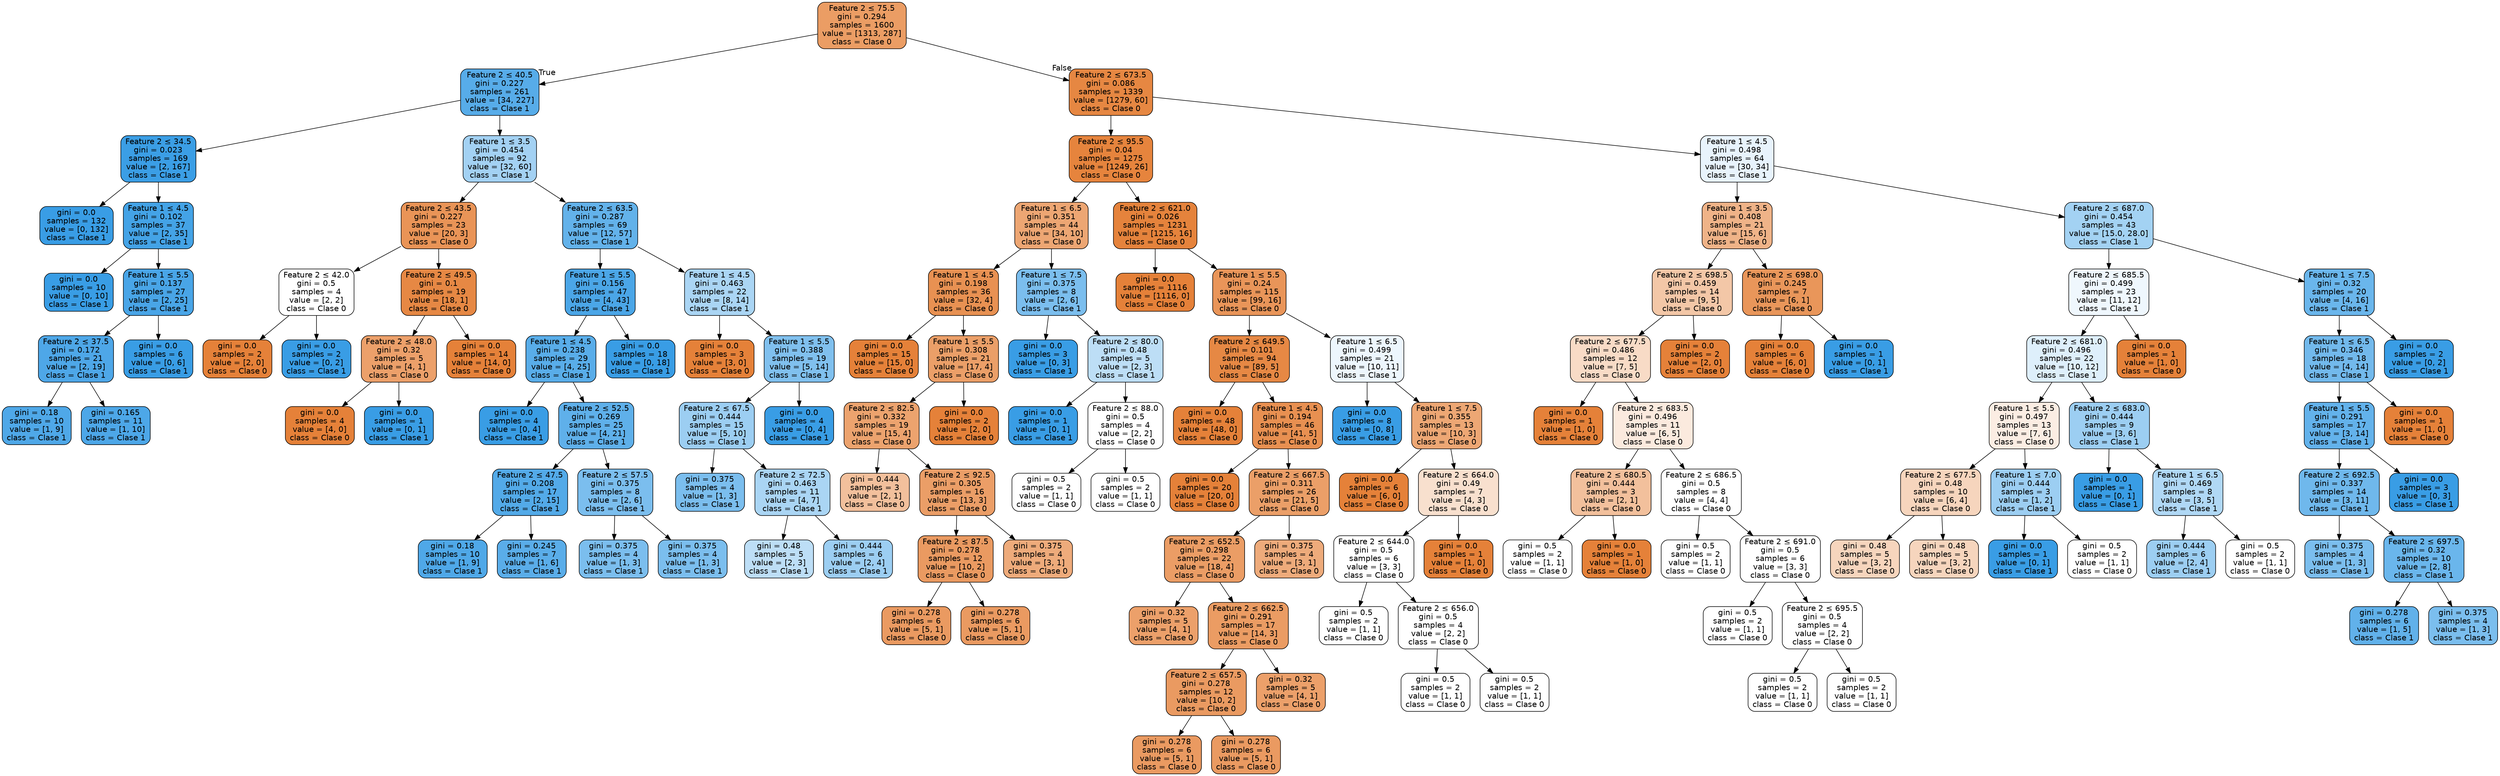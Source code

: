 digraph Tree {
node [shape=box, style="filled, rounded", color="black", fontname="helvetica"] ;
edge [fontname="helvetica"] ;
0 [label=<Feature 2 &le; 75.5<br/>gini = 0.294<br/>samples = 1600<br/>value = [1313, 287]<br/>class = Clase 0>, fillcolor="#eb9d64"] ;
1 [label=<Feature 2 &le; 40.5<br/>gini = 0.227<br/>samples = 261<br/>value = [34, 227]<br/>class = Clase 1>, fillcolor="#57ace9"] ;
0 -> 1 [labeldistance=2.5, labelangle=45, headlabel="True"] ;
2 [label=<Feature 2 &le; 34.5<br/>gini = 0.023<br/>samples = 169<br/>value = [2, 167]<br/>class = Clase 1>, fillcolor="#3b9ee5"] ;
1 -> 2 ;
3 [label=<gini = 0.0<br/>samples = 132<br/>value = [0, 132]<br/>class = Clase 1>, fillcolor="#399de5"] ;
2 -> 3 ;
4 [label=<Feature 1 &le; 4.5<br/>gini = 0.102<br/>samples = 37<br/>value = [2, 35]<br/>class = Clase 1>, fillcolor="#44a3e6"] ;
2 -> 4 ;
5 [label=<gini = 0.0<br/>samples = 10<br/>value = [0, 10]<br/>class = Clase 1>, fillcolor="#399de5"] ;
4 -> 5 ;
6 [label=<Feature 1 &le; 5.5<br/>gini = 0.137<br/>samples = 27<br/>value = [2, 25]<br/>class = Clase 1>, fillcolor="#49a5e7"] ;
4 -> 6 ;
7 [label=<Feature 2 &le; 37.5<br/>gini = 0.172<br/>samples = 21<br/>value = [2, 19]<br/>class = Clase 1>, fillcolor="#4ea7e8"] ;
6 -> 7 ;
8 [label=<gini = 0.18<br/>samples = 10<br/>value = [1, 9]<br/>class = Clase 1>, fillcolor="#4fa8e8"] ;
7 -> 8 ;
9 [label=<gini = 0.165<br/>samples = 11<br/>value = [1, 10]<br/>class = Clase 1>, fillcolor="#4da7e8"] ;
7 -> 9 ;
10 [label=<gini = 0.0<br/>samples = 6<br/>value = [0, 6]<br/>class = Clase 1>, fillcolor="#399de5"] ;
6 -> 10 ;
11 [label=<Feature 1 &le; 3.5<br/>gini = 0.454<br/>samples = 92<br/>value = [32, 60]<br/>class = Clase 1>, fillcolor="#a3d1f3"] ;
1 -> 11 ;
12 [label=<Feature 2 &le; 43.5<br/>gini = 0.227<br/>samples = 23<br/>value = [20, 3]<br/>class = Clase 0>, fillcolor="#e99457"] ;
11 -> 12 ;
13 [label=<Feature 2 &le; 42.0<br/>gini = 0.5<br/>samples = 4<br/>value = [2, 2]<br/>class = Clase 0>, fillcolor="#ffffff"] ;
12 -> 13 ;
14 [label=<gini = 0.0<br/>samples = 2<br/>value = [2, 0]<br/>class = Clase 0>, fillcolor="#e58139"] ;
13 -> 14 ;
15 [label=<gini = 0.0<br/>samples = 2<br/>value = [0, 2]<br/>class = Clase 1>, fillcolor="#399de5"] ;
13 -> 15 ;
16 [label=<Feature 2 &le; 49.5<br/>gini = 0.1<br/>samples = 19<br/>value = [18, 1]<br/>class = Clase 0>, fillcolor="#e68844"] ;
12 -> 16 ;
17 [label=<Feature 2 &le; 48.0<br/>gini = 0.32<br/>samples = 5<br/>value = [4, 1]<br/>class = Clase 0>, fillcolor="#eca06a"] ;
16 -> 17 ;
18 [label=<gini = 0.0<br/>samples = 4<br/>value = [4, 0]<br/>class = Clase 0>, fillcolor="#e58139"] ;
17 -> 18 ;
19 [label=<gini = 0.0<br/>samples = 1<br/>value = [0, 1]<br/>class = Clase 1>, fillcolor="#399de5"] ;
17 -> 19 ;
20 [label=<gini = 0.0<br/>samples = 14<br/>value = [14, 0]<br/>class = Clase 0>, fillcolor="#e58139"] ;
16 -> 20 ;
21 [label=<Feature 2 &le; 63.5<br/>gini = 0.287<br/>samples = 69<br/>value = [12, 57]<br/>class = Clase 1>, fillcolor="#63b2ea"] ;
11 -> 21 ;
22 [label=<Feature 1 &le; 5.5<br/>gini = 0.156<br/>samples = 47<br/>value = [4, 43]<br/>class = Clase 1>, fillcolor="#4ba6e7"] ;
21 -> 22 ;
23 [label=<Feature 1 &le; 4.5<br/>gini = 0.238<br/>samples = 29<br/>value = [4, 25]<br/>class = Clase 1>, fillcolor="#59ade9"] ;
22 -> 23 ;
24 [label=<gini = 0.0<br/>samples = 4<br/>value = [0, 4]<br/>class = Clase 1>, fillcolor="#399de5"] ;
23 -> 24 ;
25 [label=<Feature 2 &le; 52.5<br/>gini = 0.269<br/>samples = 25<br/>value = [4, 21]<br/>class = Clase 1>, fillcolor="#5fb0ea"] ;
23 -> 25 ;
26 [label=<Feature 2 &le; 47.5<br/>gini = 0.208<br/>samples = 17<br/>value = [2, 15]<br/>class = Clase 1>, fillcolor="#53aae8"] ;
25 -> 26 ;
27 [label=<gini = 0.18<br/>samples = 10<br/>value = [1, 9]<br/>class = Clase 1>, fillcolor="#4fa8e8"] ;
26 -> 27 ;
28 [label=<gini = 0.245<br/>samples = 7<br/>value = [1, 6]<br/>class = Clase 1>, fillcolor="#5aade9"] ;
26 -> 28 ;
29 [label=<Feature 2 &le; 57.5<br/>gini = 0.375<br/>samples = 8<br/>value = [2, 6]<br/>class = Clase 1>, fillcolor="#7bbeee"] ;
25 -> 29 ;
30 [label=<gini = 0.375<br/>samples = 4<br/>value = [1, 3]<br/>class = Clase 1>, fillcolor="#7bbeee"] ;
29 -> 30 ;
31 [label=<gini = 0.375<br/>samples = 4<br/>value = [1, 3]<br/>class = Clase 1>, fillcolor="#7bbeee"] ;
29 -> 31 ;
32 [label=<gini = 0.0<br/>samples = 18<br/>value = [0, 18]<br/>class = Clase 1>, fillcolor="#399de5"] ;
22 -> 32 ;
33 [label=<Feature 1 &le; 4.5<br/>gini = 0.463<br/>samples = 22<br/>value = [8, 14]<br/>class = Clase 1>, fillcolor="#aad5f4"] ;
21 -> 33 ;
34 [label=<gini = 0.0<br/>samples = 3<br/>value = [3, 0]<br/>class = Clase 0>, fillcolor="#e58139"] ;
33 -> 34 ;
35 [label=<Feature 1 &le; 5.5<br/>gini = 0.388<br/>samples = 19<br/>value = [5, 14]<br/>class = Clase 1>, fillcolor="#80c0ee"] ;
33 -> 35 ;
36 [label=<Feature 2 &le; 67.5<br/>gini = 0.444<br/>samples = 15<br/>value = [5, 10]<br/>class = Clase 1>, fillcolor="#9ccef2"] ;
35 -> 36 ;
37 [label=<gini = 0.375<br/>samples = 4<br/>value = [1, 3]<br/>class = Clase 1>, fillcolor="#7bbeee"] ;
36 -> 37 ;
38 [label=<Feature 2 &le; 72.5<br/>gini = 0.463<br/>samples = 11<br/>value = [4, 7]<br/>class = Clase 1>, fillcolor="#aad5f4"] ;
36 -> 38 ;
39 [label=<gini = 0.48<br/>samples = 5<br/>value = [2, 3]<br/>class = Clase 1>, fillcolor="#bddef6"] ;
38 -> 39 ;
40 [label=<gini = 0.444<br/>samples = 6<br/>value = [2, 4]<br/>class = Clase 1>, fillcolor="#9ccef2"] ;
38 -> 40 ;
41 [label=<gini = 0.0<br/>samples = 4<br/>value = [0, 4]<br/>class = Clase 1>, fillcolor="#399de5"] ;
35 -> 41 ;
42 [label=<Feature 2 &le; 673.5<br/>gini = 0.086<br/>samples = 1339<br/>value = [1279, 60]<br/>class = Clase 0>, fillcolor="#e68742"] ;
0 -> 42 [labeldistance=2.5, labelangle=-45, headlabel="False"] ;
43 [label=<Feature 2 &le; 95.5<br/>gini = 0.04<br/>samples = 1275<br/>value = [1249, 26]<br/>class = Clase 0>, fillcolor="#e6843d"] ;
42 -> 43 ;
44 [label=<Feature 1 &le; 6.5<br/>gini = 0.351<br/>samples = 44<br/>value = [34, 10]<br/>class = Clase 0>, fillcolor="#eda673"] ;
43 -> 44 ;
45 [label=<Feature 1 &le; 4.5<br/>gini = 0.198<br/>samples = 36<br/>value = [32, 4]<br/>class = Clase 0>, fillcolor="#e89152"] ;
44 -> 45 ;
46 [label=<gini = 0.0<br/>samples = 15<br/>value = [15, 0]<br/>class = Clase 0>, fillcolor="#e58139"] ;
45 -> 46 ;
47 [label=<Feature 1 &le; 5.5<br/>gini = 0.308<br/>samples = 21<br/>value = [17, 4]<br/>class = Clase 0>, fillcolor="#eb9f68"] ;
45 -> 47 ;
48 [label=<Feature 2 &le; 82.5<br/>gini = 0.332<br/>samples = 19<br/>value = [15, 4]<br/>class = Clase 0>, fillcolor="#eca36e"] ;
47 -> 48 ;
49 [label=<gini = 0.444<br/>samples = 3<br/>value = [2, 1]<br/>class = Clase 0>, fillcolor="#f2c09c"] ;
48 -> 49 ;
50 [label=<Feature 2 &le; 92.5<br/>gini = 0.305<br/>samples = 16<br/>value = [13, 3]<br/>class = Clase 0>, fillcolor="#eb9e67"] ;
48 -> 50 ;
51 [label=<Feature 2 &le; 87.5<br/>gini = 0.278<br/>samples = 12<br/>value = [10, 2]<br/>class = Clase 0>, fillcolor="#ea9a61"] ;
50 -> 51 ;
52 [label=<gini = 0.278<br/>samples = 6<br/>value = [5, 1]<br/>class = Clase 0>, fillcolor="#ea9a61"] ;
51 -> 52 ;
53 [label=<gini = 0.278<br/>samples = 6<br/>value = [5, 1]<br/>class = Clase 0>, fillcolor="#ea9a61"] ;
51 -> 53 ;
54 [label=<gini = 0.375<br/>samples = 4<br/>value = [3, 1]<br/>class = Clase 0>, fillcolor="#eeab7b"] ;
50 -> 54 ;
55 [label=<gini = 0.0<br/>samples = 2<br/>value = [2, 0]<br/>class = Clase 0>, fillcolor="#e58139"] ;
47 -> 55 ;
56 [label=<Feature 1 &le; 7.5<br/>gini = 0.375<br/>samples = 8<br/>value = [2, 6]<br/>class = Clase 1>, fillcolor="#7bbeee"] ;
44 -> 56 ;
57 [label=<gini = 0.0<br/>samples = 3<br/>value = [0, 3]<br/>class = Clase 1>, fillcolor="#399de5"] ;
56 -> 57 ;
58 [label=<Feature 2 &le; 80.0<br/>gini = 0.48<br/>samples = 5<br/>value = [2, 3]<br/>class = Clase 1>, fillcolor="#bddef6"] ;
56 -> 58 ;
59 [label=<gini = 0.0<br/>samples = 1<br/>value = [0, 1]<br/>class = Clase 1>, fillcolor="#399de5"] ;
58 -> 59 ;
60 [label=<Feature 2 &le; 88.0<br/>gini = 0.5<br/>samples = 4<br/>value = [2, 2]<br/>class = Clase 0>, fillcolor="#ffffff"] ;
58 -> 60 ;
61 [label=<gini = 0.5<br/>samples = 2<br/>value = [1, 1]<br/>class = Clase 0>, fillcolor="#ffffff"] ;
60 -> 61 ;
62 [label=<gini = 0.5<br/>samples = 2<br/>value = [1, 1]<br/>class = Clase 0>, fillcolor="#ffffff"] ;
60 -> 62 ;
63 [label=<Feature 2 &le; 621.0<br/>gini = 0.026<br/>samples = 1231<br/>value = [1215, 16]<br/>class = Clase 0>, fillcolor="#e5833c"] ;
43 -> 63 ;
64 [label=<gini = 0.0<br/>samples = 1116<br/>value = [1116, 0]<br/>class = Clase 0>, fillcolor="#e58139"] ;
63 -> 64 ;
65 [label=<Feature 1 &le; 5.5<br/>gini = 0.24<br/>samples = 115<br/>value = [99, 16]<br/>class = Clase 0>, fillcolor="#e99559"] ;
63 -> 65 ;
66 [label=<Feature 2 &le; 649.5<br/>gini = 0.101<br/>samples = 94<br/>value = [89, 5]<br/>class = Clase 0>, fillcolor="#e68844"] ;
65 -> 66 ;
67 [label=<gini = 0.0<br/>samples = 48<br/>value = [48, 0]<br/>class = Clase 0>, fillcolor="#e58139"] ;
66 -> 67 ;
68 [label=<Feature 1 &le; 4.5<br/>gini = 0.194<br/>samples = 46<br/>value = [41, 5]<br/>class = Clase 0>, fillcolor="#e89051"] ;
66 -> 68 ;
69 [label=<gini = 0.0<br/>samples = 20<br/>value = [20, 0]<br/>class = Clase 0>, fillcolor="#e58139"] ;
68 -> 69 ;
70 [label=<Feature 2 &le; 667.5<br/>gini = 0.311<br/>samples = 26<br/>value = [21, 5]<br/>class = Clase 0>, fillcolor="#eb9f68"] ;
68 -> 70 ;
71 [label=<Feature 2 &le; 652.5<br/>gini = 0.298<br/>samples = 22<br/>value = [18, 4]<br/>class = Clase 0>, fillcolor="#eb9d65"] ;
70 -> 71 ;
72 [label=<gini = 0.32<br/>samples = 5<br/>value = [4, 1]<br/>class = Clase 0>, fillcolor="#eca06a"] ;
71 -> 72 ;
73 [label=<Feature 2 &le; 662.5<br/>gini = 0.291<br/>samples = 17<br/>value = [14, 3]<br/>class = Clase 0>, fillcolor="#eb9c63"] ;
71 -> 73 ;
74 [label=<Feature 2 &le; 657.5<br/>gini = 0.278<br/>samples = 12<br/>value = [10, 2]<br/>class = Clase 0>, fillcolor="#ea9a61"] ;
73 -> 74 ;
75 [label=<gini = 0.278<br/>samples = 6<br/>value = [5, 1]<br/>class = Clase 0>, fillcolor="#ea9a61"] ;
74 -> 75 ;
76 [label=<gini = 0.278<br/>samples = 6<br/>value = [5, 1]<br/>class = Clase 0>, fillcolor="#ea9a61"] ;
74 -> 76 ;
77 [label=<gini = 0.32<br/>samples = 5<br/>value = [4, 1]<br/>class = Clase 0>, fillcolor="#eca06a"] ;
73 -> 77 ;
78 [label=<gini = 0.375<br/>samples = 4<br/>value = [3, 1]<br/>class = Clase 0>, fillcolor="#eeab7b"] ;
70 -> 78 ;
79 [label=<Feature 1 &le; 6.5<br/>gini = 0.499<br/>samples = 21<br/>value = [10, 11]<br/>class = Clase 1>, fillcolor="#edf6fd"] ;
65 -> 79 ;
80 [label=<gini = 0.0<br/>samples = 8<br/>value = [0, 8]<br/>class = Clase 1>, fillcolor="#399de5"] ;
79 -> 80 ;
81 [label=<Feature 1 &le; 7.5<br/>gini = 0.355<br/>samples = 13<br/>value = [10, 3]<br/>class = Clase 0>, fillcolor="#eda774"] ;
79 -> 81 ;
82 [label=<gini = 0.0<br/>samples = 6<br/>value = [6, 0]<br/>class = Clase 0>, fillcolor="#e58139"] ;
81 -> 82 ;
83 [label=<Feature 2 &le; 664.0<br/>gini = 0.49<br/>samples = 7<br/>value = [4, 3]<br/>class = Clase 0>, fillcolor="#f8e0ce"] ;
81 -> 83 ;
84 [label=<Feature 2 &le; 644.0<br/>gini = 0.5<br/>samples = 6<br/>value = [3, 3]<br/>class = Clase 0>, fillcolor="#ffffff"] ;
83 -> 84 ;
85 [label=<gini = 0.5<br/>samples = 2<br/>value = [1, 1]<br/>class = Clase 0>, fillcolor="#ffffff"] ;
84 -> 85 ;
86 [label=<Feature 2 &le; 656.0<br/>gini = 0.5<br/>samples = 4<br/>value = [2, 2]<br/>class = Clase 0>, fillcolor="#ffffff"] ;
84 -> 86 ;
87 [label=<gini = 0.5<br/>samples = 2<br/>value = [1, 1]<br/>class = Clase 0>, fillcolor="#ffffff"] ;
86 -> 87 ;
88 [label=<gini = 0.5<br/>samples = 2<br/>value = [1, 1]<br/>class = Clase 0>, fillcolor="#ffffff"] ;
86 -> 88 ;
89 [label=<gini = 0.0<br/>samples = 1<br/>value = [1, 0]<br/>class = Clase 0>, fillcolor="#e58139"] ;
83 -> 89 ;
90 [label=<Feature 1 &le; 4.5<br/>gini = 0.498<br/>samples = 64<br/>value = [30, 34]<br/>class = Clase 1>, fillcolor="#e8f3fc"] ;
42 -> 90 ;
91 [label=<Feature 1 &le; 3.5<br/>gini = 0.408<br/>samples = 21<br/>value = [15, 6]<br/>class = Clase 0>, fillcolor="#efb388"] ;
90 -> 91 ;
92 [label=<Feature 2 &le; 698.5<br/>gini = 0.459<br/>samples = 14<br/>value = [9, 5]<br/>class = Clase 0>, fillcolor="#f3c7a7"] ;
91 -> 92 ;
93 [label=<Feature 2 &le; 677.5<br/>gini = 0.486<br/>samples = 12<br/>value = [7, 5]<br/>class = Clase 0>, fillcolor="#f8dbc6"] ;
92 -> 93 ;
94 [label=<gini = 0.0<br/>samples = 1<br/>value = [1, 0]<br/>class = Clase 0>, fillcolor="#e58139"] ;
93 -> 94 ;
95 [label=<Feature 2 &le; 683.5<br/>gini = 0.496<br/>samples = 11<br/>value = [6, 5]<br/>class = Clase 0>, fillcolor="#fbeade"] ;
93 -> 95 ;
96 [label=<Feature 2 &le; 680.5<br/>gini = 0.444<br/>samples = 3<br/>value = [2, 1]<br/>class = Clase 0>, fillcolor="#f2c09c"] ;
95 -> 96 ;
97 [label=<gini = 0.5<br/>samples = 2<br/>value = [1, 1]<br/>class = Clase 0>, fillcolor="#ffffff"] ;
96 -> 97 ;
98 [label=<gini = 0.0<br/>samples = 1<br/>value = [1, 0]<br/>class = Clase 0>, fillcolor="#e58139"] ;
96 -> 98 ;
99 [label=<Feature 2 &le; 686.5<br/>gini = 0.5<br/>samples = 8<br/>value = [4, 4]<br/>class = Clase 0>, fillcolor="#ffffff"] ;
95 -> 99 ;
100 [label=<gini = 0.5<br/>samples = 2<br/>value = [1, 1]<br/>class = Clase 0>, fillcolor="#ffffff"] ;
99 -> 100 ;
101 [label=<Feature 2 &le; 691.0<br/>gini = 0.5<br/>samples = 6<br/>value = [3, 3]<br/>class = Clase 0>, fillcolor="#ffffff"] ;
99 -> 101 ;
102 [label=<gini = 0.5<br/>samples = 2<br/>value = [1, 1]<br/>class = Clase 0>, fillcolor="#ffffff"] ;
101 -> 102 ;
103 [label=<Feature 2 &le; 695.5<br/>gini = 0.5<br/>samples = 4<br/>value = [2, 2]<br/>class = Clase 0>, fillcolor="#ffffff"] ;
101 -> 103 ;
104 [label=<gini = 0.5<br/>samples = 2<br/>value = [1, 1]<br/>class = Clase 0>, fillcolor="#ffffff"] ;
103 -> 104 ;
105 [label=<gini = 0.5<br/>samples = 2<br/>value = [1, 1]<br/>class = Clase 0>, fillcolor="#ffffff"] ;
103 -> 105 ;
106 [label=<gini = 0.0<br/>samples = 2<br/>value = [2, 0]<br/>class = Clase 0>, fillcolor="#e58139"] ;
92 -> 106 ;
107 [label=<Feature 2 &le; 698.0<br/>gini = 0.245<br/>samples = 7<br/>value = [6, 1]<br/>class = Clase 0>, fillcolor="#e9965a"] ;
91 -> 107 ;
108 [label=<gini = 0.0<br/>samples = 6<br/>value = [6, 0]<br/>class = Clase 0>, fillcolor="#e58139"] ;
107 -> 108 ;
109 [label=<gini = 0.0<br/>samples = 1<br/>value = [0, 1]<br/>class = Clase 1>, fillcolor="#399de5"] ;
107 -> 109 ;
110 [label=<Feature 2 &le; 687.0<br/>gini = 0.454<br/>samples = 43<br/>value = [15.0, 28.0]<br/>class = Clase 1>, fillcolor="#a3d2f3"] ;
90 -> 110 ;
111 [label=<Feature 2 &le; 685.5<br/>gini = 0.499<br/>samples = 23<br/>value = [11, 12]<br/>class = Clase 1>, fillcolor="#eff7fd"] ;
110 -> 111 ;
112 [label=<Feature 2 &le; 681.0<br/>gini = 0.496<br/>samples = 22<br/>value = [10, 12]<br/>class = Clase 1>, fillcolor="#deeffb"] ;
111 -> 112 ;
113 [label=<Feature 1 &le; 5.5<br/>gini = 0.497<br/>samples = 13<br/>value = [7, 6]<br/>class = Clase 0>, fillcolor="#fbede3"] ;
112 -> 113 ;
114 [label=<Feature 2 &le; 677.5<br/>gini = 0.48<br/>samples = 10<br/>value = [6, 4]<br/>class = Clase 0>, fillcolor="#f6d5bd"] ;
113 -> 114 ;
115 [label=<gini = 0.48<br/>samples = 5<br/>value = [3, 2]<br/>class = Clase 0>, fillcolor="#f6d5bd"] ;
114 -> 115 ;
116 [label=<gini = 0.48<br/>samples = 5<br/>value = [3, 2]<br/>class = Clase 0>, fillcolor="#f6d5bd"] ;
114 -> 116 ;
117 [label=<Feature 1 &le; 7.0<br/>gini = 0.444<br/>samples = 3<br/>value = [1, 2]<br/>class = Clase 1>, fillcolor="#9ccef2"] ;
113 -> 117 ;
118 [label=<gini = 0.0<br/>samples = 1<br/>value = [0, 1]<br/>class = Clase 1>, fillcolor="#399de5"] ;
117 -> 118 ;
119 [label=<gini = 0.5<br/>samples = 2<br/>value = [1, 1]<br/>class = Clase 0>, fillcolor="#ffffff"] ;
117 -> 119 ;
120 [label=<Feature 2 &le; 683.0<br/>gini = 0.444<br/>samples = 9<br/>value = [3, 6]<br/>class = Clase 1>, fillcolor="#9ccef2"] ;
112 -> 120 ;
121 [label=<gini = 0.0<br/>samples = 1<br/>value = [0, 1]<br/>class = Clase 1>, fillcolor="#399de5"] ;
120 -> 121 ;
122 [label=<Feature 1 &le; 6.5<br/>gini = 0.469<br/>samples = 8<br/>value = [3, 5]<br/>class = Clase 1>, fillcolor="#b0d8f5"] ;
120 -> 122 ;
123 [label=<gini = 0.444<br/>samples = 6<br/>value = [2, 4]<br/>class = Clase 1>, fillcolor="#9ccef2"] ;
122 -> 123 ;
124 [label=<gini = 0.5<br/>samples = 2<br/>value = [1, 1]<br/>class = Clase 0>, fillcolor="#ffffff"] ;
122 -> 124 ;
125 [label=<gini = 0.0<br/>samples = 1<br/>value = [1, 0]<br/>class = Clase 0>, fillcolor="#e58139"] ;
111 -> 125 ;
126 [label=<Feature 1 &le; 7.5<br/>gini = 0.32<br/>samples = 20<br/>value = [4, 16]<br/>class = Clase 1>, fillcolor="#6ab6ec"] ;
110 -> 126 ;
127 [label=<Feature 1 &le; 6.5<br/>gini = 0.346<br/>samples = 18<br/>value = [4, 14]<br/>class = Clase 1>, fillcolor="#72b9ec"] ;
126 -> 127 ;
128 [label=<Feature 1 &le; 5.5<br/>gini = 0.291<br/>samples = 17<br/>value = [3, 14]<br/>class = Clase 1>, fillcolor="#63b2eb"] ;
127 -> 128 ;
129 [label=<Feature 2 &le; 692.5<br/>gini = 0.337<br/>samples = 14<br/>value = [3, 11]<br/>class = Clase 1>, fillcolor="#6fb8ec"] ;
128 -> 129 ;
130 [label=<gini = 0.375<br/>samples = 4<br/>value = [1, 3]<br/>class = Clase 1>, fillcolor="#7bbeee"] ;
129 -> 130 ;
131 [label=<Feature 2 &le; 697.5<br/>gini = 0.32<br/>samples = 10<br/>value = [2, 8]<br/>class = Clase 1>, fillcolor="#6ab6ec"] ;
129 -> 131 ;
132 [label=<gini = 0.278<br/>samples = 6<br/>value = [1, 5]<br/>class = Clase 1>, fillcolor="#61b1ea"] ;
131 -> 132 ;
133 [label=<gini = 0.375<br/>samples = 4<br/>value = [1, 3]<br/>class = Clase 1>, fillcolor="#7bbeee"] ;
131 -> 133 ;
134 [label=<gini = 0.0<br/>samples = 3<br/>value = [0, 3]<br/>class = Clase 1>, fillcolor="#399de5"] ;
128 -> 134 ;
135 [label=<gini = 0.0<br/>samples = 1<br/>value = [1, 0]<br/>class = Clase 0>, fillcolor="#e58139"] ;
127 -> 135 ;
136 [label=<gini = 0.0<br/>samples = 2<br/>value = [0, 2]<br/>class = Clase 1>, fillcolor="#399de5"] ;
126 -> 136 ;
}
